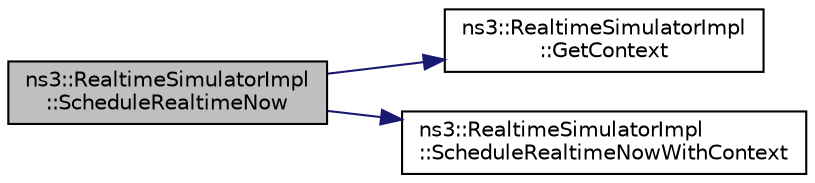 digraph "ns3::RealtimeSimulatorImpl::ScheduleRealtimeNow"
{
 // LATEX_PDF_SIZE
  edge [fontname="Helvetica",fontsize="10",labelfontname="Helvetica",labelfontsize="10"];
  node [fontname="Helvetica",fontsize="10",shape=record];
  rankdir="LR";
  Node1 [label="ns3::RealtimeSimulatorImpl\l::ScheduleRealtimeNow",height=0.2,width=0.4,color="black", fillcolor="grey75", style="filled", fontcolor="black",tooltip="Schedule an event to run at the current virtual time."];
  Node1 -> Node2 [color="midnightblue",fontsize="10",style="solid",fontname="Helvetica"];
  Node2 [label="ns3::RealtimeSimulatorImpl\l::GetContext",height=0.2,width=0.4,color="black", fillcolor="white", style="filled",URL="$classns3_1_1_realtime_simulator_impl.html#ac9ba597c396253ad43262802a562b3ec",tooltip="Get the current simulation context."];
  Node1 -> Node3 [color="midnightblue",fontsize="10",style="solid",fontname="Helvetica"];
  Node3 [label="ns3::RealtimeSimulatorImpl\l::ScheduleRealtimeNowWithContext",height=0.2,width=0.4,color="black", fillcolor="white", style="filled",URL="$classns3_1_1_realtime_simulator_impl.html#a7bf33f79d48e7b75dd306fed0f14c3c0",tooltip="Schedule an event to run at the current virtual time."];
}

